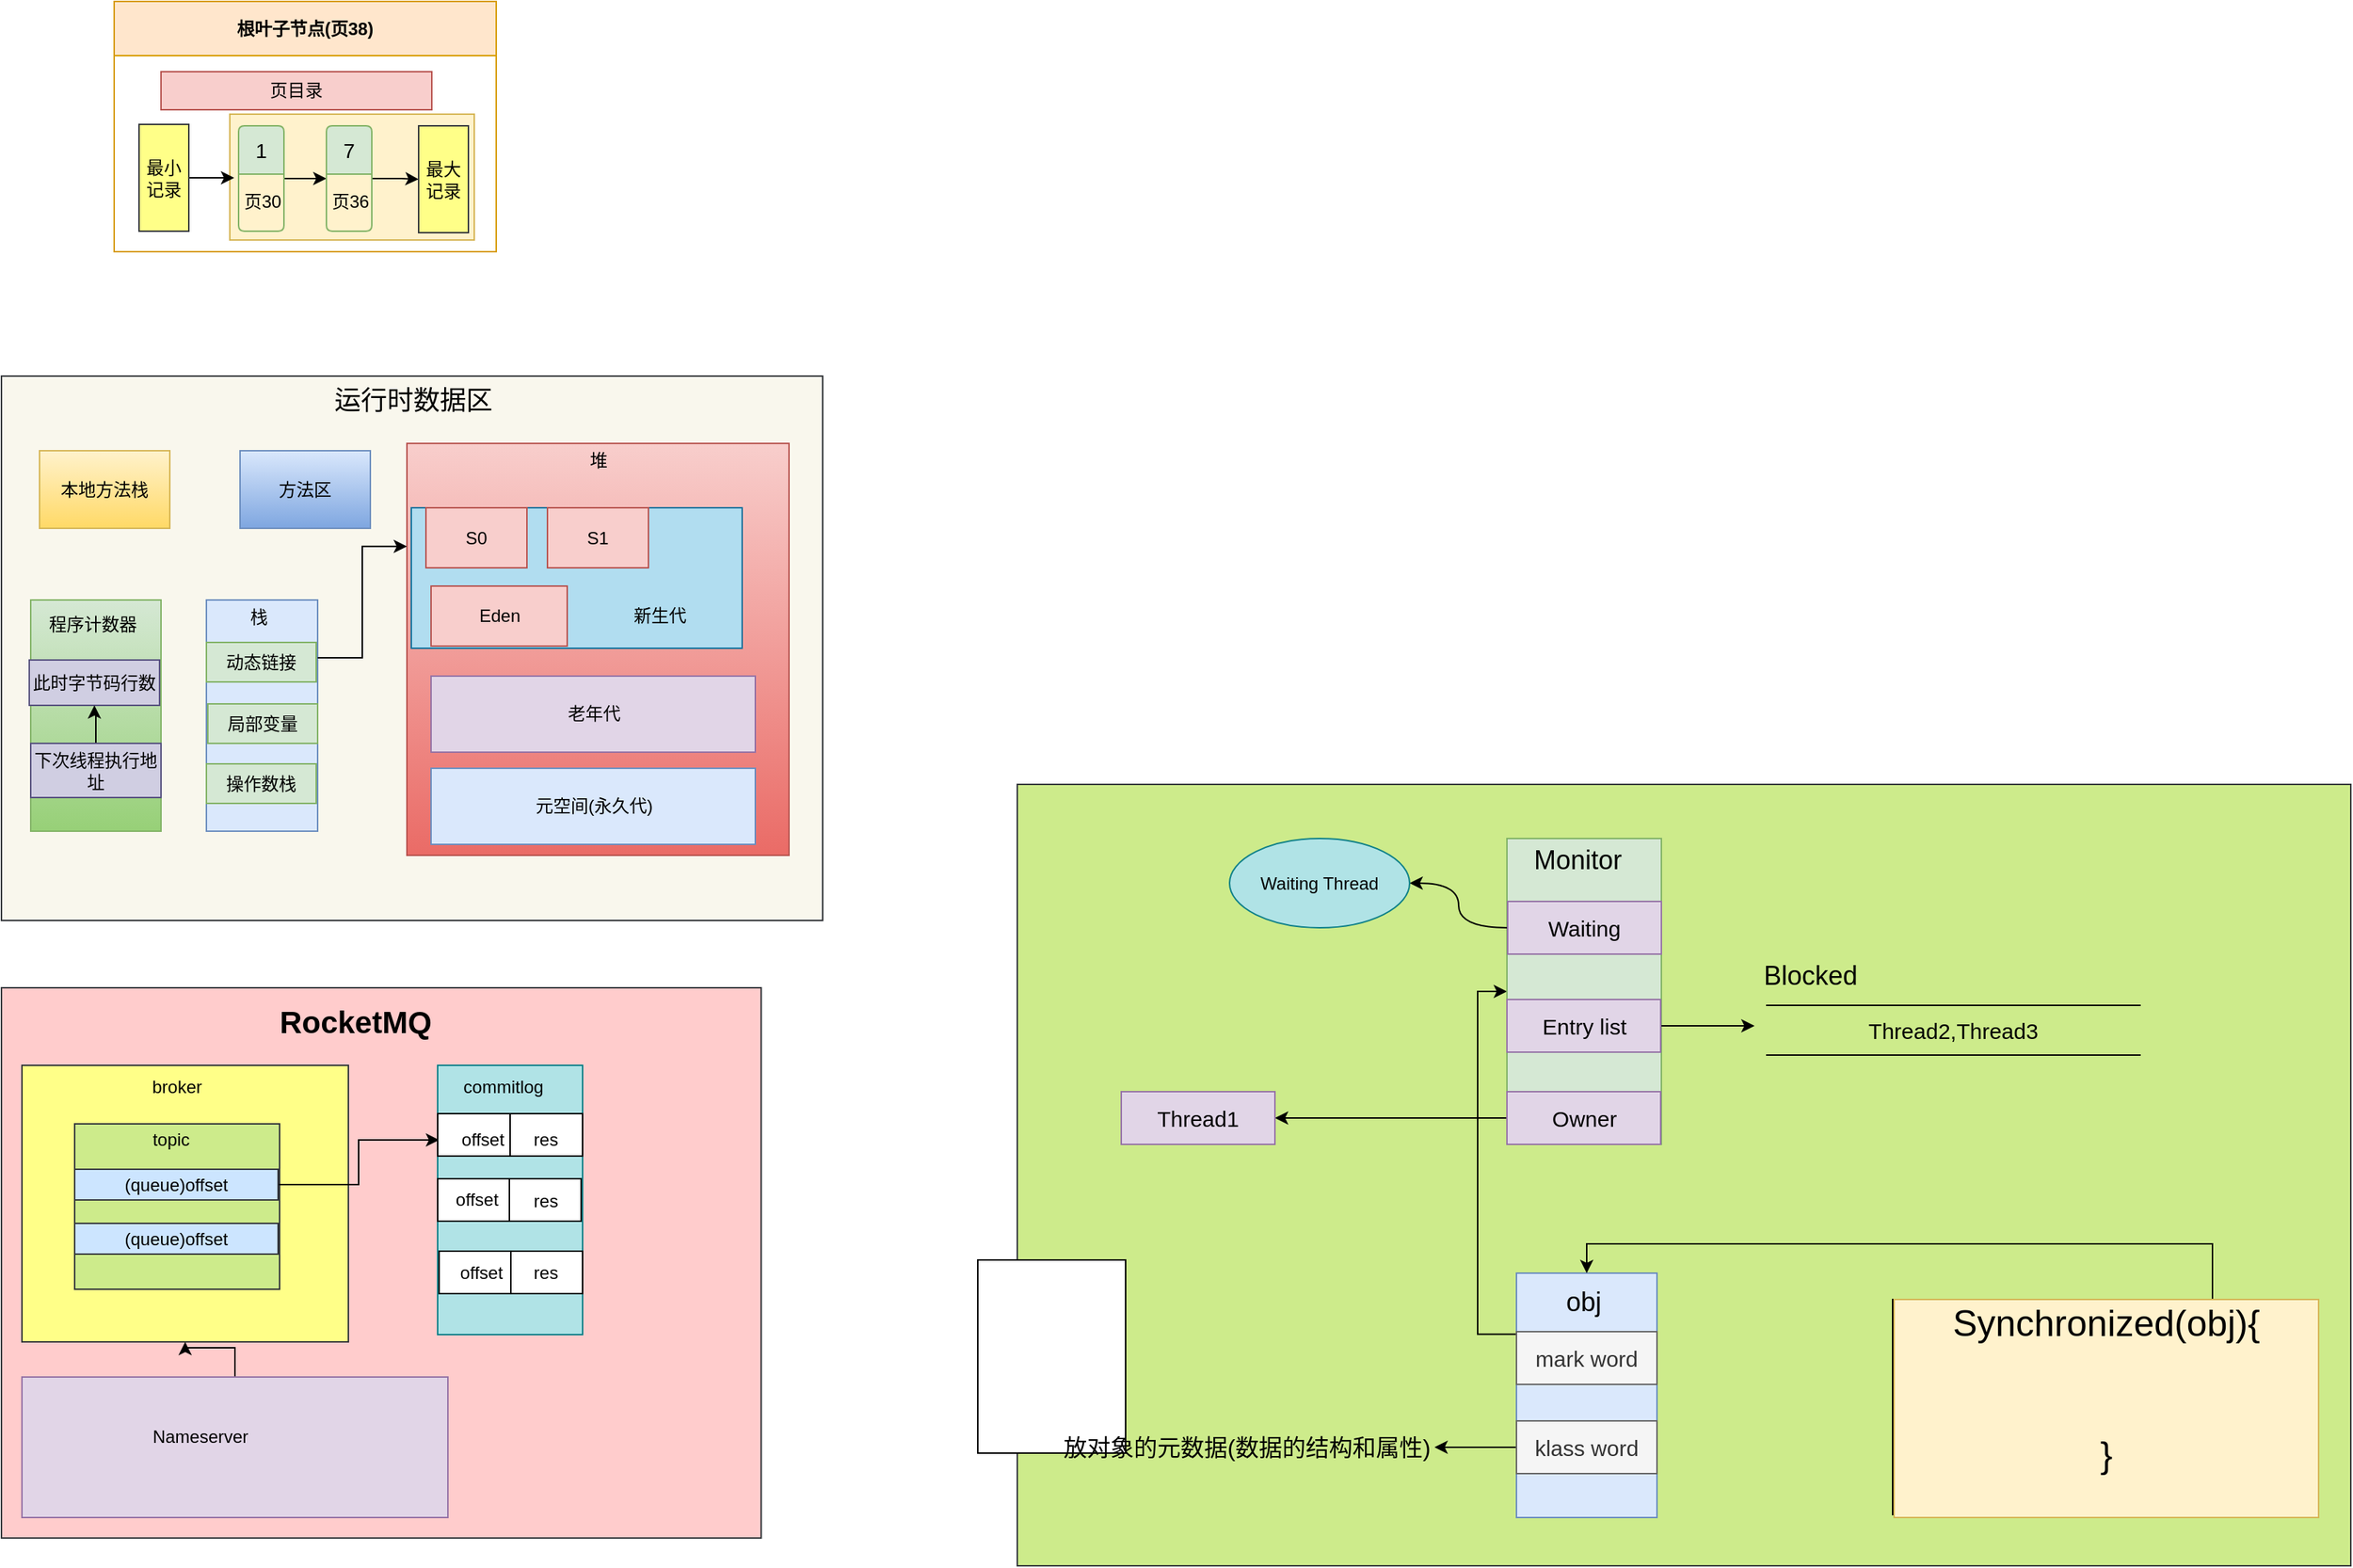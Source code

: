 <mxfile version="25.0.3">
  <diagram name="第 1 页" id="FVFE7vaYweL58d3d2tis">
    <mxGraphModel dx="712" dy="847" grid="0" gridSize="10" guides="1" tooltips="1" connect="1" arrows="1" fold="1" page="0" pageScale="1" pageWidth="2000" pageHeight="2000" math="0" shadow="0">
      <root>
        <mxCell id="0" />
        <mxCell id="1" parent="0" />
        <mxCell id="ojdU4wBJH97sW3H12WVe-23" value="" style="rounded=0;whiteSpace=wrap;html=1;fillColor=#cdeb8b;strokeColor=#36393d;" vertex="1" parent="1">
          <mxGeometry x="858" y="496" width="911" height="534" as="geometry" />
        </mxCell>
        <mxCell id="ojdU4wBJH97sW3H12WVe-7" value="" style="rounded=0;whiteSpace=wrap;html=1;" vertex="1" parent="1">
          <mxGeometry x="1456" y="848" width="289" height="147" as="geometry" />
        </mxCell>
        <mxCell id="wCTJUPbafTaNTpw0Hwli-1" value="" style="rounded=0;whiteSpace=wrap;html=1;fillColor=#f9f7ed;strokeColor=#36393d;" vertex="1" parent="1">
          <mxGeometry x="164" y="217" width="561" height="372" as="geometry" />
        </mxCell>
        <mxCell id="wCTJUPbafTaNTpw0Hwli-9" value="" style="rounded=0;whiteSpace=wrap;html=1;fillColor=#f8cecc;strokeColor=#b85450;gradientColor=#ea6b66;" vertex="1" parent="1">
          <mxGeometry x="441" y="263" width="261" height="281.5" as="geometry" />
        </mxCell>
        <mxCell id="wCTJUPbafTaNTpw0Hwli-21" value="" style="rounded=0;whiteSpace=wrap;html=1;fillColor=#b1ddf0;strokeColor=#10739e;" vertex="1" parent="1">
          <mxGeometry x="444" y="307" width="226" height="96" as="geometry" />
        </mxCell>
        <mxCell id="IKJ4Btg_xXttqfqmedWA-6" value="根叶子节点(页38)" style="swimlane;whiteSpace=wrap;html=1;startSize=37;fillColor=#ffe6cc;strokeColor=#d79b00;" parent="1" vertex="1">
          <mxGeometry x="241" y="-39" width="261" height="171" as="geometry" />
        </mxCell>
        <mxCell id="IKJ4Btg_xXttqfqmedWA-26" value="" style="rounded=0;whiteSpace=wrap;html=1;fillColor=#fff2cc;strokeColor=#d6b656;" parent="IKJ4Btg_xXttqfqmedWA-6" vertex="1">
          <mxGeometry x="79" y="77" width="167" height="86" as="geometry" />
        </mxCell>
        <mxCell id="IKJ4Btg_xXttqfqmedWA-7" value="页目录" style="rounded=0;whiteSpace=wrap;html=1;fillColor=#f8cecc;strokeColor=#b85450;" parent="IKJ4Btg_xXttqfqmedWA-6" vertex="1">
          <mxGeometry x="32" y="48" width="185" height="26" as="geometry" />
        </mxCell>
        <mxCell id="IKJ4Btg_xXttqfqmedWA-10" value="" style="edgeStyle=orthogonalEdgeStyle;rounded=0;orthogonalLoop=1;jettySize=auto;html=1;" parent="IKJ4Btg_xXttqfqmedWA-6" source="IKJ4Btg_xXttqfqmedWA-8" edge="1">
          <mxGeometry relative="1" as="geometry">
            <mxPoint x="82" y="120.5" as="targetPoint" />
          </mxGeometry>
        </mxCell>
        <mxCell id="IKJ4Btg_xXttqfqmedWA-8" value="最小记录" style="rounded=0;whiteSpace=wrap;html=1;fillColor=#ffff88;strokeColor=#36393d;" parent="IKJ4Btg_xXttqfqmedWA-6" vertex="1">
          <mxGeometry x="17" y="84" width="34" height="73" as="geometry" />
        </mxCell>
        <mxCell id="IKJ4Btg_xXttqfqmedWA-21" value="" style="edgeStyle=orthogonalEdgeStyle;rounded=0;orthogonalLoop=1;jettySize=auto;html=1;" parent="IKJ4Btg_xXttqfqmedWA-6" source="IKJ4Btg_xXttqfqmedWA-13" target="IKJ4Btg_xXttqfqmedWA-20" edge="1">
          <mxGeometry relative="1" as="geometry" />
        </mxCell>
        <mxCell id="IKJ4Btg_xXttqfqmedWA-13" value="1" style="swimlane;childLayout=stackLayout;horizontal=1;startSize=33;horizontalStack=0;rounded=1;fontSize=14;fontStyle=0;strokeWidth=1;resizeParent=0;resizeLast=1;shadow=0;dashed=0;align=center;arcSize=4;whiteSpace=wrap;html=1;fillColor=#d5e8d4;strokeColor=#82b366;" parent="IKJ4Btg_xXttqfqmedWA-6" vertex="1">
          <mxGeometry x="85" y="85" width="31" height="72" as="geometry">
            <mxRectangle x="85" y="85" width="43" height="33" as="alternateBounds" />
          </mxGeometry>
        </mxCell>
        <mxCell id="IKJ4Btg_xXttqfqmedWA-15" value="页30" style="text;html=1;align=center;verticalAlign=middle;resizable=0;points=[];autosize=1;strokeColor=none;fillColor=none;" parent="IKJ4Btg_xXttqfqmedWA-6" vertex="1">
          <mxGeometry x="79" y="124" width="43" height="26" as="geometry" />
        </mxCell>
        <mxCell id="IKJ4Btg_xXttqfqmedWA-25" value="" style="edgeStyle=orthogonalEdgeStyle;rounded=0;orthogonalLoop=1;jettySize=auto;html=1;" parent="IKJ4Btg_xXttqfqmedWA-6" source="IKJ4Btg_xXttqfqmedWA-20" target="IKJ4Btg_xXttqfqmedWA-24" edge="1">
          <mxGeometry relative="1" as="geometry" />
        </mxCell>
        <mxCell id="IKJ4Btg_xXttqfqmedWA-20" value="7" style="swimlane;childLayout=stackLayout;horizontal=1;startSize=33;horizontalStack=0;rounded=1;fontSize=14;fontStyle=0;strokeWidth=1;resizeParent=0;resizeLast=1;shadow=0;dashed=0;align=center;arcSize=4;whiteSpace=wrap;html=1;fillColor=#d5e8d4;strokeColor=#82b366;" parent="IKJ4Btg_xXttqfqmedWA-6" vertex="1">
          <mxGeometry x="145" y="85" width="31" height="72" as="geometry" />
        </mxCell>
        <mxCell id="IKJ4Btg_xXttqfqmedWA-22" value="页36" style="text;html=1;align=center;verticalAlign=middle;resizable=0;points=[];autosize=1;strokeColor=none;fillColor=none;" parent="IKJ4Btg_xXttqfqmedWA-6" vertex="1">
          <mxGeometry x="139" y="124" width="43" height="26" as="geometry" />
        </mxCell>
        <mxCell id="IKJ4Btg_xXttqfqmedWA-24" value="最大记录" style="rounded=0;whiteSpace=wrap;html=1;fillColor=#ffff88;strokeColor=#36393d;" parent="IKJ4Btg_xXttqfqmedWA-6" vertex="1">
          <mxGeometry x="208" y="85" width="34" height="73" as="geometry" />
        </mxCell>
        <mxCell id="wCTJUPbafTaNTpw0Hwli-2" value="本地方法栈" style="rounded=0;whiteSpace=wrap;html=1;fillColor=#fff2cc;strokeColor=#d6b656;gradientColor=#ffd966;" vertex="1" parent="1">
          <mxGeometry x="190" y="268" width="89" height="53" as="geometry" />
        </mxCell>
        <mxCell id="wCTJUPbafTaNTpw0Hwli-3" value="方法区" style="rounded=0;whiteSpace=wrap;html=1;fillColor=#dae8fc;strokeColor=#6c8ebf;gradientColor=#7ea6e0;" vertex="1" parent="1">
          <mxGeometry x="327" y="268" width="89" height="53" as="geometry" />
        </mxCell>
        <mxCell id="wCTJUPbafTaNTpw0Hwli-4" value="" style="rounded=0;whiteSpace=wrap;html=1;fillColor=#d5e8d4;strokeColor=#82b366;gradientColor=#97d077;" vertex="1" parent="1">
          <mxGeometry x="184" y="370" width="89" height="158" as="geometry" />
        </mxCell>
        <mxCell id="wCTJUPbafTaNTpw0Hwli-10" value="堆" style="text;html=1;align=center;verticalAlign=middle;whiteSpace=wrap;rounded=0;" vertex="1" parent="1">
          <mxGeometry x="550.5" y="263" width="42" height="24" as="geometry" />
        </mxCell>
        <mxCell id="wCTJUPbafTaNTpw0Hwli-11" value="S0" style="rounded=0;whiteSpace=wrap;html=1;fillColor=#f8cecc;strokeColor=#b85450;" vertex="1" parent="1">
          <mxGeometry x="454" y="307" width="69" height="41" as="geometry" />
        </mxCell>
        <mxCell id="wCTJUPbafTaNTpw0Hwli-12" value="S1" style="rounded=0;whiteSpace=wrap;html=1;fillColor=#f8cecc;strokeColor=#b85450;" vertex="1" parent="1">
          <mxGeometry x="537" y="307" width="69" height="41" as="geometry" />
        </mxCell>
        <mxCell id="wCTJUPbafTaNTpw0Hwli-13" value="Eden" style="rounded=0;whiteSpace=wrap;html=1;fillColor=#f8cecc;strokeColor=#b85450;" vertex="1" parent="1">
          <mxGeometry x="457.5" y="360.5" width="93" height="41" as="geometry" />
        </mxCell>
        <mxCell id="wCTJUPbafTaNTpw0Hwli-14" value="老年代" style="rounded=0;whiteSpace=wrap;html=1;fillColor=#e1d5e7;strokeColor=#9673a6;" vertex="1" parent="1">
          <mxGeometry x="457.5" y="422" width="221.5" height="52" as="geometry" />
        </mxCell>
        <mxCell id="wCTJUPbafTaNTpw0Hwli-15" value="元空间(永久代)" style="rounded=0;whiteSpace=wrap;html=1;fillColor=#dae8fc;strokeColor=#6c8ebf;" vertex="1" parent="1">
          <mxGeometry x="457.5" y="485" width="221.5" height="52" as="geometry" />
        </mxCell>
        <mxCell id="wCTJUPbafTaNTpw0Hwli-16" value="运行时数据区" style="text;html=1;align=center;verticalAlign=middle;whiteSpace=wrap;rounded=0;fontSize=18;" vertex="1" parent="1">
          <mxGeometry x="378" y="219" width="135" height="30" as="geometry" />
        </mxCell>
        <mxCell id="wCTJUPbafTaNTpw0Hwli-18" value="" style="group" vertex="1" connectable="0" parent="1">
          <mxGeometry x="304" y="370" width="76" height="158" as="geometry" />
        </mxCell>
        <mxCell id="wCTJUPbafTaNTpw0Hwli-5" value="" style="rounded=0;whiteSpace=wrap;html=1;fillColor=#dae8fc;strokeColor=#6c8ebf;" vertex="1" parent="wCTJUPbafTaNTpw0Hwli-18">
          <mxGeometry width="76" height="158" as="geometry" />
        </mxCell>
        <mxCell id="wCTJUPbafTaNTpw0Hwli-6" value="栈" style="text;html=1;align=center;verticalAlign=middle;whiteSpace=wrap;rounded=0;" vertex="1" parent="wCTJUPbafTaNTpw0Hwli-18">
          <mxGeometry x="14.5" width="42" height="24" as="geometry" />
        </mxCell>
        <mxCell id="wCTJUPbafTaNTpw0Hwli-7" value="动态链接" style="rounded=0;whiteSpace=wrap;html=1;fillColor=#d5e8d4;strokeColor=#82b366;" vertex="1" parent="wCTJUPbafTaNTpw0Hwli-18">
          <mxGeometry y="29" width="75" height="27" as="geometry" />
        </mxCell>
        <mxCell id="wCTJUPbafTaNTpw0Hwli-8" value="局部变量" style="rounded=0;whiteSpace=wrap;html=1;fillColor=#d5e8d4;strokeColor=#82b366;" vertex="1" parent="wCTJUPbafTaNTpw0Hwli-18">
          <mxGeometry x="1" y="71" width="75" height="27" as="geometry" />
        </mxCell>
        <mxCell id="wCTJUPbafTaNTpw0Hwli-17" value="操作数栈" style="rounded=0;whiteSpace=wrap;html=1;fillColor=#d5e8d4;strokeColor=#82b366;" vertex="1" parent="wCTJUPbafTaNTpw0Hwli-18">
          <mxGeometry y="112" width="75" height="27" as="geometry" />
        </mxCell>
        <mxCell id="wCTJUPbafTaNTpw0Hwli-20" style="edgeStyle=orthogonalEdgeStyle;rounded=0;orthogonalLoop=1;jettySize=auto;html=1;exitX=1;exitY=0.25;exitDx=0;exitDy=0;entryX=0;entryY=0.25;entryDx=0;entryDy=0;" edge="1" parent="1" source="wCTJUPbafTaNTpw0Hwli-5" target="wCTJUPbafTaNTpw0Hwli-9">
          <mxGeometry relative="1" as="geometry" />
        </mxCell>
        <mxCell id="wCTJUPbafTaNTpw0Hwli-22" value="新生代" style="text;html=1;align=center;verticalAlign=middle;whiteSpace=wrap;rounded=0;" vertex="1" parent="1">
          <mxGeometry x="584" y="366" width="60" height="30" as="geometry" />
        </mxCell>
        <mxCell id="wCTJUPbafTaNTpw0Hwli-29" value="程序计数器" style="text;html=1;align=center;verticalAlign=middle;whiteSpace=wrap;rounded=0;" vertex="1" parent="1">
          <mxGeometry x="190" y="371.5" width="73" height="30" as="geometry" />
        </mxCell>
        <mxCell id="wCTJUPbafTaNTpw0Hwli-30" value="此时字节码行数" style="rounded=0;whiteSpace=wrap;html=1;fillColor=#d0cee2;strokeColor=#56517e;" vertex="1" parent="1">
          <mxGeometry x="183" y="411" width="89" height="31" as="geometry" />
        </mxCell>
        <mxCell id="wCTJUPbafTaNTpw0Hwli-32" value="" style="edgeStyle=orthogonalEdgeStyle;rounded=0;orthogonalLoop=1;jettySize=auto;html=1;" edge="1" parent="1" source="wCTJUPbafTaNTpw0Hwli-31" target="wCTJUPbafTaNTpw0Hwli-30">
          <mxGeometry relative="1" as="geometry" />
        </mxCell>
        <mxCell id="wCTJUPbafTaNTpw0Hwli-31" value="下次线程执行地址" style="rounded=0;whiteSpace=wrap;html=1;fillColor=#d0cee2;strokeColor=#56517e;" vertex="1" parent="1">
          <mxGeometry x="184" y="468" width="89" height="37" as="geometry" />
        </mxCell>
        <mxCell id="wCTJUPbafTaNTpw0Hwli-34" value="" style="rounded=0;whiteSpace=wrap;html=1;fillColor=#ffcccc;strokeColor=#36393d;" vertex="1" parent="1">
          <mxGeometry x="164" y="635" width="519" height="376" as="geometry" />
        </mxCell>
        <mxCell id="wCTJUPbafTaNTpw0Hwli-35" value="" style="rounded=0;whiteSpace=wrap;html=1;fillColor=#ffff88;strokeColor=#36393d;" vertex="1" parent="1">
          <mxGeometry x="178" y="688" width="223" height="189" as="geometry" />
        </mxCell>
        <mxCell id="wCTJUPbafTaNTpw0Hwli-36" value="" style="rounded=0;whiteSpace=wrap;html=1;fillColor=#cdeb8b;strokeColor=#36393d;" vertex="1" parent="1">
          <mxGeometry x="214" y="728" width="140" height="113" as="geometry" />
        </mxCell>
        <mxCell id="wCTJUPbafTaNTpw0Hwli-58" style="edgeStyle=orthogonalEdgeStyle;rounded=0;orthogonalLoop=1;jettySize=auto;html=1;entryX=0;entryY=0.5;entryDx=0;entryDy=0;" edge="1" parent="1" source="wCTJUPbafTaNTpw0Hwli-37" target="wCTJUPbafTaNTpw0Hwli-51">
          <mxGeometry relative="1" as="geometry" />
        </mxCell>
        <mxCell id="wCTJUPbafTaNTpw0Hwli-37" value="(queue)offset" style="rounded=0;whiteSpace=wrap;html=1;fillColor=#cce5ff;strokeColor=#36393d;" vertex="1" parent="1">
          <mxGeometry x="214" y="759" width="139" height="21" as="geometry" />
        </mxCell>
        <mxCell id="wCTJUPbafTaNTpw0Hwli-38" value="(queue)offset" style="rounded=0;whiteSpace=wrap;html=1;fillColor=#cce5ff;strokeColor=#36393d;" vertex="1" parent="1">
          <mxGeometry x="214" y="796" width="139" height="21" as="geometry" />
        </mxCell>
        <mxCell id="wCTJUPbafTaNTpw0Hwli-39" value="broker" style="text;html=1;align=center;verticalAlign=middle;whiteSpace=wrap;rounded=0;" vertex="1" parent="1">
          <mxGeometry x="254" y="688" width="60" height="30" as="geometry" />
        </mxCell>
        <mxCell id="wCTJUPbafTaNTpw0Hwli-40" value="topic" style="text;html=1;align=center;verticalAlign=middle;whiteSpace=wrap;rounded=0;" vertex="1" parent="1">
          <mxGeometry x="250" y="724" width="60" height="30" as="geometry" />
        </mxCell>
        <mxCell id="wCTJUPbafTaNTpw0Hwli-62" style="edgeStyle=orthogonalEdgeStyle;rounded=0;orthogonalLoop=1;jettySize=auto;html=1;entryX=0.5;entryY=1;entryDx=0;entryDy=0;" edge="1" parent="1" source="wCTJUPbafTaNTpw0Hwli-41" target="wCTJUPbafTaNTpw0Hwli-35">
          <mxGeometry relative="1" as="geometry" />
        </mxCell>
        <mxCell id="wCTJUPbafTaNTpw0Hwli-41" value="" style="rounded=0;whiteSpace=wrap;html=1;fillColor=#e1d5e7;strokeColor=#9673a6;" vertex="1" parent="1">
          <mxGeometry x="178" y="901" width="291" height="96" as="geometry" />
        </mxCell>
        <mxCell id="wCTJUPbafTaNTpw0Hwli-42" value="Nameserver" style="text;html=1;align=center;verticalAlign=middle;whiteSpace=wrap;rounded=0;" vertex="1" parent="1">
          <mxGeometry x="270" y="927" width="60" height="30" as="geometry" />
        </mxCell>
        <mxCell id="wCTJUPbafTaNTpw0Hwli-43" value="" style="rounded=0;whiteSpace=wrap;html=1;fillColor=#b0e3e6;strokeColor=#0e8088;" vertex="1" parent="1">
          <mxGeometry x="462" y="688" width="99" height="184" as="geometry" />
        </mxCell>
        <mxCell id="wCTJUPbafTaNTpw0Hwli-44" value="" style="rounded=0;whiteSpace=wrap;html=1;" vertex="1" parent="1">
          <mxGeometry x="462" y="721" width="99" height="29" as="geometry" />
        </mxCell>
        <mxCell id="wCTJUPbafTaNTpw0Hwli-45" value="" style="rounded=0;whiteSpace=wrap;html=1;" vertex="1" parent="1">
          <mxGeometry x="462" y="765.5" width="98" height="29" as="geometry" />
        </mxCell>
        <mxCell id="wCTJUPbafTaNTpw0Hwli-46" value="" style="rounded=0;whiteSpace=wrap;html=1;" vertex="1" parent="1">
          <mxGeometry x="463" y="815" width="98" height="29" as="geometry" />
        </mxCell>
        <mxCell id="wCTJUPbafTaNTpw0Hwli-47" value="" style="endArrow=none;html=1;rounded=0;entryX=0.5;entryY=0;entryDx=0;entryDy=0;exitX=0.5;exitY=1;exitDx=0;exitDy=0;" edge="1" parent="1" source="wCTJUPbafTaNTpw0Hwli-44" target="wCTJUPbafTaNTpw0Hwli-44">
          <mxGeometry width="50" height="50" relative="1" as="geometry">
            <mxPoint x="468" y="776" as="sourcePoint" />
            <mxPoint x="518" y="726" as="targetPoint" />
          </mxGeometry>
        </mxCell>
        <mxCell id="wCTJUPbafTaNTpw0Hwli-49" value="" style="endArrow=none;html=1;rounded=0;exitX=0.5;exitY=1;exitDx=0;exitDy=0;entryX=0.5;entryY=0;entryDx=0;entryDy=0;" edge="1" parent="1" source="wCTJUPbafTaNTpw0Hwli-45" target="wCTJUPbafTaNTpw0Hwli-45">
          <mxGeometry width="50" height="50" relative="1" as="geometry">
            <mxPoint x="463" y="816" as="sourcePoint" />
            <mxPoint x="513" y="766" as="targetPoint" />
          </mxGeometry>
        </mxCell>
        <mxCell id="wCTJUPbafTaNTpw0Hwli-50" value="" style="endArrow=none;html=1;rounded=0;entryX=0.5;entryY=0;entryDx=0;entryDy=0;exitX=0.5;exitY=1;exitDx=0;exitDy=0;" edge="1" parent="1" source="wCTJUPbafTaNTpw0Hwli-46" target="wCTJUPbafTaNTpw0Hwli-46">
          <mxGeometry width="50" height="50" relative="1" as="geometry">
            <mxPoint x="398" y="860" as="sourcePoint" />
            <mxPoint x="448" y="810" as="targetPoint" />
          </mxGeometry>
        </mxCell>
        <mxCell id="wCTJUPbafTaNTpw0Hwli-51" value="offset" style="text;html=1;align=center;verticalAlign=middle;whiteSpace=wrap;rounded=0;" vertex="1" parent="1">
          <mxGeometry x="463" y="724" width="60" height="30" as="geometry" />
        </mxCell>
        <mxCell id="wCTJUPbafTaNTpw0Hwli-52" value="offset" style="text;html=1;align=center;verticalAlign=middle;whiteSpace=wrap;rounded=0;" vertex="1" parent="1">
          <mxGeometry x="458.5" y="764.5" width="60" height="30" as="geometry" />
        </mxCell>
        <mxCell id="wCTJUPbafTaNTpw0Hwli-53" value="offset" style="text;html=1;align=center;verticalAlign=middle;whiteSpace=wrap;rounded=0;" vertex="1" parent="1">
          <mxGeometry x="462" y="815" width="60" height="30" as="geometry" />
        </mxCell>
        <mxCell id="wCTJUPbafTaNTpw0Hwli-54" value="res" style="text;html=1;align=center;verticalAlign=middle;whiteSpace=wrap;rounded=0;" vertex="1" parent="1">
          <mxGeometry x="506" y="724" width="60" height="30" as="geometry" />
        </mxCell>
        <mxCell id="wCTJUPbafTaNTpw0Hwli-55" value="res" style="text;html=1;align=center;verticalAlign=middle;whiteSpace=wrap;rounded=0;" vertex="1" parent="1">
          <mxGeometry x="506" y="766" width="60" height="30" as="geometry" />
        </mxCell>
        <mxCell id="wCTJUPbafTaNTpw0Hwli-56" value="res" style="text;html=1;align=center;verticalAlign=middle;whiteSpace=wrap;rounded=0;" vertex="1" parent="1">
          <mxGeometry x="506" y="815" width="60" height="30" as="geometry" />
        </mxCell>
        <mxCell id="wCTJUPbafTaNTpw0Hwli-57" value="commitlog" style="text;html=1;align=center;verticalAlign=middle;whiteSpace=wrap;rounded=0;" vertex="1" parent="1">
          <mxGeometry x="477" y="688" width="60" height="30" as="geometry" />
        </mxCell>
        <mxCell id="wCTJUPbafTaNTpw0Hwli-59" value="RocketMQ" style="text;align=center;verticalAlign=middle;whiteSpace=wrap;rounded=0;fontSize=21;fontStyle=1" vertex="1" parent="1">
          <mxGeometry x="376" y="643" width="60" height="30" as="geometry" />
        </mxCell>
        <mxCell id="wCTJUPbafTaNTpw0Hwli-65" value="" style="rounded=0;whiteSpace=wrap;html=1;" vertex="1" parent="1">
          <mxGeometry x="831" y="821" width="101" height="132" as="geometry" />
        </mxCell>
        <mxCell id="ojdU4wBJH97sW3H12WVe-21" style="edgeStyle=orthogonalEdgeStyle;rounded=0;orthogonalLoop=1;jettySize=auto;html=1;exitX=0;exitY=0.25;exitDx=0;exitDy=0;entryX=0;entryY=0.5;entryDx=0;entryDy=0;" edge="1" parent="1" source="ojdU4wBJH97sW3H12WVe-1" target="ojdU4wBJH97sW3H12WVe-10">
          <mxGeometry relative="1" as="geometry" />
        </mxCell>
        <mxCell id="ojdU4wBJH97sW3H12WVe-1" value="" style="rounded=0;whiteSpace=wrap;html=1;fillColor=#dae8fc;strokeColor=#6c8ebf;" vertex="1" parent="1">
          <mxGeometry x="1199" y="830" width="96" height="167" as="geometry" />
        </mxCell>
        <mxCell id="ojdU4wBJH97sW3H12WVe-2" value="obj" style="text;html=1;align=center;verticalAlign=middle;whiteSpace=wrap;rounded=0;fontSize=18;" vertex="1" parent="1">
          <mxGeometry x="1215" y="835" width="60" height="30" as="geometry" />
        </mxCell>
        <mxCell id="ojdU4wBJH97sW3H12WVe-3" value="mark word" style="rounded=0;whiteSpace=wrap;html=1;fontSize=15;fillColor=#f5f5f5;fontColor=#333333;strokeColor=#666666;" vertex="1" parent="1">
          <mxGeometry x="1199" y="870" width="96" height="36" as="geometry" />
        </mxCell>
        <mxCell id="ojdU4wBJH97sW3H12WVe-26" value="" style="edgeStyle=orthogonalEdgeStyle;rounded=0;orthogonalLoop=1;jettySize=auto;html=1;" edge="1" parent="1" source="ojdU4wBJH97sW3H12WVe-4" target="ojdU4wBJH97sW3H12WVe-25">
          <mxGeometry relative="1" as="geometry" />
        </mxCell>
        <mxCell id="ojdU4wBJH97sW3H12WVe-4" value="klass word" style="rounded=0;whiteSpace=wrap;html=1;fontSize=15;fillColor=#f5f5f5;fontColor=#333333;strokeColor=#666666;" vertex="1" parent="1">
          <mxGeometry x="1199" y="931" width="96" height="36" as="geometry" />
        </mxCell>
        <mxCell id="ojdU4wBJH97sW3H12WVe-9" style="edgeStyle=orthogonalEdgeStyle;rounded=0;orthogonalLoop=1;jettySize=auto;html=1;exitX=0.75;exitY=0;exitDx=0;exitDy=0;entryX=0.5;entryY=0;entryDx=0;entryDy=0;" edge="1" parent="1" source="ojdU4wBJH97sW3H12WVe-5" target="ojdU4wBJH97sW3H12WVe-1">
          <mxGeometry relative="1" as="geometry" />
        </mxCell>
        <mxCell id="ojdU4wBJH97sW3H12WVe-5" value="Synchronized(obj){&lt;div&gt;&lt;br&gt;&lt;/div&gt;&lt;div&gt;&lt;br&gt;&lt;div&gt;}&lt;br&gt;&lt;div&gt;&lt;br&gt;&lt;/div&gt;&lt;/div&gt;&lt;/div&gt;" style="text;html=1;align=center;verticalAlign=middle;whiteSpace=wrap;rounded=0;fontSize=25;fillColor=#fff2cc;strokeColor=#d6b656;" vertex="1" parent="1">
          <mxGeometry x="1457" y="848" width="290" height="149" as="geometry" />
        </mxCell>
        <mxCell id="ojdU4wBJH97sW3H12WVe-10" value="" style="rounded=0;whiteSpace=wrap;html=1;fillColor=#d5e8d4;strokeColor=#82b366;" vertex="1" parent="1">
          <mxGeometry x="1192.5" y="533" width="105.5" height="209" as="geometry" />
        </mxCell>
        <mxCell id="ojdU4wBJH97sW3H12WVe-11" value="Monitor" style="text;html=1;align=center;verticalAlign=middle;whiteSpace=wrap;rounded=0;fontSize=18;" vertex="1" parent="1">
          <mxGeometry x="1211" y="533" width="60" height="30" as="geometry" />
        </mxCell>
        <mxCell id="ojdU4wBJH97sW3H12WVe-20" style="edgeStyle=orthogonalEdgeStyle;rounded=0;orthogonalLoop=1;jettySize=auto;html=1;exitX=0;exitY=0.5;exitDx=0;exitDy=0;entryX=1;entryY=0.5;entryDx=0;entryDy=0;curved=1;" edge="1" parent="1" source="ojdU4wBJH97sW3H12WVe-12" target="ojdU4wBJH97sW3H12WVe-19">
          <mxGeometry relative="1" as="geometry" />
        </mxCell>
        <mxCell id="ojdU4wBJH97sW3H12WVe-12" value="Waiting" style="rounded=0;whiteSpace=wrap;html=1;fontSize=15;fillColor=#e1d5e7;strokeColor=#9673a6;" vertex="1" parent="1">
          <mxGeometry x="1193" y="576" width="105" height="36" as="geometry" />
        </mxCell>
        <mxCell id="ojdU4wBJH97sW3H12WVe-18" style="edgeStyle=orthogonalEdgeStyle;rounded=0;orthogonalLoop=1;jettySize=auto;html=1;exitX=1;exitY=0.5;exitDx=0;exitDy=0;" edge="1" parent="1" source="ojdU4wBJH97sW3H12WVe-13">
          <mxGeometry relative="1" as="geometry">
            <mxPoint x="1361.667" y="661" as="targetPoint" />
          </mxGeometry>
        </mxCell>
        <mxCell id="ojdU4wBJH97sW3H12WVe-13" value="Entry list" style="rounded=0;whiteSpace=wrap;html=1;fontSize=15;fillColor=#e1d5e7;strokeColor=#9673a6;" vertex="1" parent="1">
          <mxGeometry x="1192.5" y="643" width="105" height="36" as="geometry" />
        </mxCell>
        <mxCell id="ojdU4wBJH97sW3H12WVe-16" style="edgeStyle=orthogonalEdgeStyle;rounded=0;orthogonalLoop=1;jettySize=auto;html=1;exitX=0;exitY=0.5;exitDx=0;exitDy=0;entryX=1;entryY=0.5;entryDx=0;entryDy=0;" edge="1" parent="1" source="ojdU4wBJH97sW3H12WVe-14" target="ojdU4wBJH97sW3H12WVe-15">
          <mxGeometry relative="1" as="geometry" />
        </mxCell>
        <mxCell id="ojdU4wBJH97sW3H12WVe-14" value="Owner" style="rounded=0;whiteSpace=wrap;html=1;fontSize=15;fillColor=#e1d5e7;strokeColor=#9673a6;" vertex="1" parent="1">
          <mxGeometry x="1192.5" y="706" width="105" height="36" as="geometry" />
        </mxCell>
        <mxCell id="ojdU4wBJH97sW3H12WVe-15" value="Thread1" style="rounded=0;whiteSpace=wrap;html=1;fontSize=15;fillColor=#e1d5e7;strokeColor=#9673a6;" vertex="1" parent="1">
          <mxGeometry x="929" y="706" width="105" height="36" as="geometry" />
        </mxCell>
        <mxCell id="ojdU4wBJH97sW3H12WVe-17" value="Thread2,Thread3" style="shape=partialRectangle;whiteSpace=wrap;html=1;left=0;right=0;fillColor=none;fontSize=15;" vertex="1" parent="1">
          <mxGeometry x="1370" y="647" width="255" height="34" as="geometry" />
        </mxCell>
        <mxCell id="ojdU4wBJH97sW3H12WVe-19" value="Waiting Thread" style="ellipse;whiteSpace=wrap;html=1;fillColor=#b0e3e6;strokeColor=#0e8088;" vertex="1" parent="1">
          <mxGeometry x="1003" y="533" width="123" height="61" as="geometry" />
        </mxCell>
        <mxCell id="ojdU4wBJH97sW3H12WVe-22" value="Blocked" style="text;html=1;align=center;verticalAlign=middle;whiteSpace=wrap;rounded=0;fontSize=18;" vertex="1" parent="1">
          <mxGeometry x="1370" y="612" width="60" height="30" as="geometry" />
        </mxCell>
        <mxCell id="ojdU4wBJH97sW3H12WVe-25" value="放对象的元数据(数据的结构和属性)" style="text;html=1;align=center;verticalAlign=middle;whiteSpace=wrap;rounded=0;fontSize=16;" vertex="1" parent="1">
          <mxGeometry x="887" y="934" width="256" height="30" as="geometry" />
        </mxCell>
      </root>
    </mxGraphModel>
  </diagram>
</mxfile>
